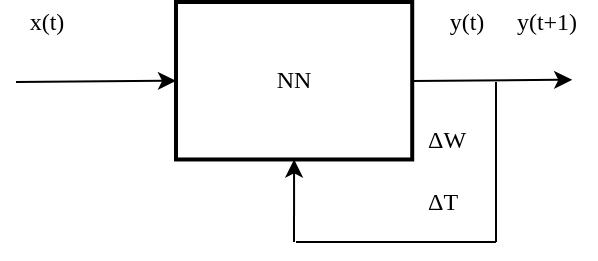 <mxfile version="13.7.3" type="device"><diagram id="UBUu9SjwoxdyGN5OnyCg" name="Страница 1"><mxGraphModel dx="852" dy="504" grid="1" gridSize="10" guides="1" tooltips="1" connect="1" arrows="1" fold="1" page="1" pageScale="1" pageWidth="827" pageHeight="1169" math="0" shadow="0"><root><mxCell id="0"/><mxCell id="1" parent="0"/><mxCell id="aUDFH2h7j7n3a0o_mBDm-1" value="NN" style="rounded=0;whiteSpace=wrap;html=1;absoluteArcSize=1;arcSize=14;strokeWidth=2;fontFamily=Times New Roman;" vertex="1" parent="1"><mxGeometry x="160" y="120" width="118.11" height="78.74" as="geometry"/></mxCell><mxCell id="aUDFH2h7j7n3a0o_mBDm-2" value="" style="endArrow=classic;html=1;fontFamily=Times New Roman;entryX=0;entryY=0.5;entryDx=0;entryDy=0;" edge="1" parent="1" target="aUDFH2h7j7n3a0o_mBDm-1"><mxGeometry width="50" height="50" relative="1" as="geometry"><mxPoint x="80" y="160" as="sourcePoint"/><mxPoint x="130" y="110" as="targetPoint"/></mxGeometry></mxCell><mxCell id="aUDFH2h7j7n3a0o_mBDm-3" value="" style="endArrow=classic;html=1;fontFamily=Times New Roman;entryX=0;entryY=0.5;entryDx=0;entryDy=0;" edge="1" parent="1"><mxGeometry width="50" height="50" relative="1" as="geometry"><mxPoint x="278.11" y="159.5" as="sourcePoint"/><mxPoint x="358.11" y="158.87" as="targetPoint"/></mxGeometry></mxCell><mxCell id="aUDFH2h7j7n3a0o_mBDm-4" value="" style="endArrow=none;html=1;fontFamily=Times New Roman;" edge="1" parent="1"><mxGeometry width="50" height="50" relative="1" as="geometry"><mxPoint x="320" y="240" as="sourcePoint"/><mxPoint x="320" y="160" as="targetPoint"/></mxGeometry></mxCell><mxCell id="aUDFH2h7j7n3a0o_mBDm-5" value="" style="endArrow=none;html=1;fontFamily=Times New Roman;" edge="1" parent="1"><mxGeometry width="50" height="50" relative="1" as="geometry"><mxPoint x="220" y="240" as="sourcePoint"/><mxPoint x="320" y="240" as="targetPoint"/></mxGeometry></mxCell><mxCell id="aUDFH2h7j7n3a0o_mBDm-6" value="" style="endArrow=classic;html=1;fontFamily=Times New Roman;entryX=0.5;entryY=1;entryDx=0;entryDy=0;" edge="1" parent="1" target="aUDFH2h7j7n3a0o_mBDm-1"><mxGeometry width="50" height="50" relative="1" as="geometry"><mxPoint x="219" y="240" as="sourcePoint"/><mxPoint x="200" y="380" as="targetPoint"/></mxGeometry></mxCell><mxCell id="aUDFH2h7j7n3a0o_mBDm-8" value="ΔW" style="text;html=1;align=center;verticalAlign=middle;resizable=0;points=[];autosize=1;fontFamily=Times New Roman;" vertex="1" parent="1"><mxGeometry x="280" y="178.74" width="30" height="20" as="geometry"/></mxCell><mxCell id="aUDFH2h7j7n3a0o_mBDm-9" value="ΔT" style="text;html=1;align=center;verticalAlign=middle;resizable=0;points=[];autosize=1;fontFamily=Times New Roman;" vertex="1" parent="1"><mxGeometry x="278.11" y="210" width="30" height="20" as="geometry"/></mxCell><mxCell id="aUDFH2h7j7n3a0o_mBDm-10" value="y(t)" style="text;html=1;align=center;verticalAlign=middle;resizable=0;points=[];autosize=1;fontFamily=Times New Roman;" vertex="1" parent="1"><mxGeometry x="290" y="120" width="30" height="20" as="geometry"/></mxCell><mxCell id="aUDFH2h7j7n3a0o_mBDm-11" value="y(t+1)" style="text;html=1;align=center;verticalAlign=middle;resizable=0;points=[];autosize=1;fontFamily=Times New Roman;" vertex="1" parent="1"><mxGeometry x="320" y="120" width="50" height="20" as="geometry"/></mxCell><mxCell id="aUDFH2h7j7n3a0o_mBDm-12" value="x(t)" style="text;html=1;align=center;verticalAlign=middle;resizable=0;points=[];autosize=1;fontFamily=Times New Roman;" vertex="1" parent="1"><mxGeometry x="80" y="120" width="30" height="20" as="geometry"/></mxCell></root></mxGraphModel></diagram></mxfile>
